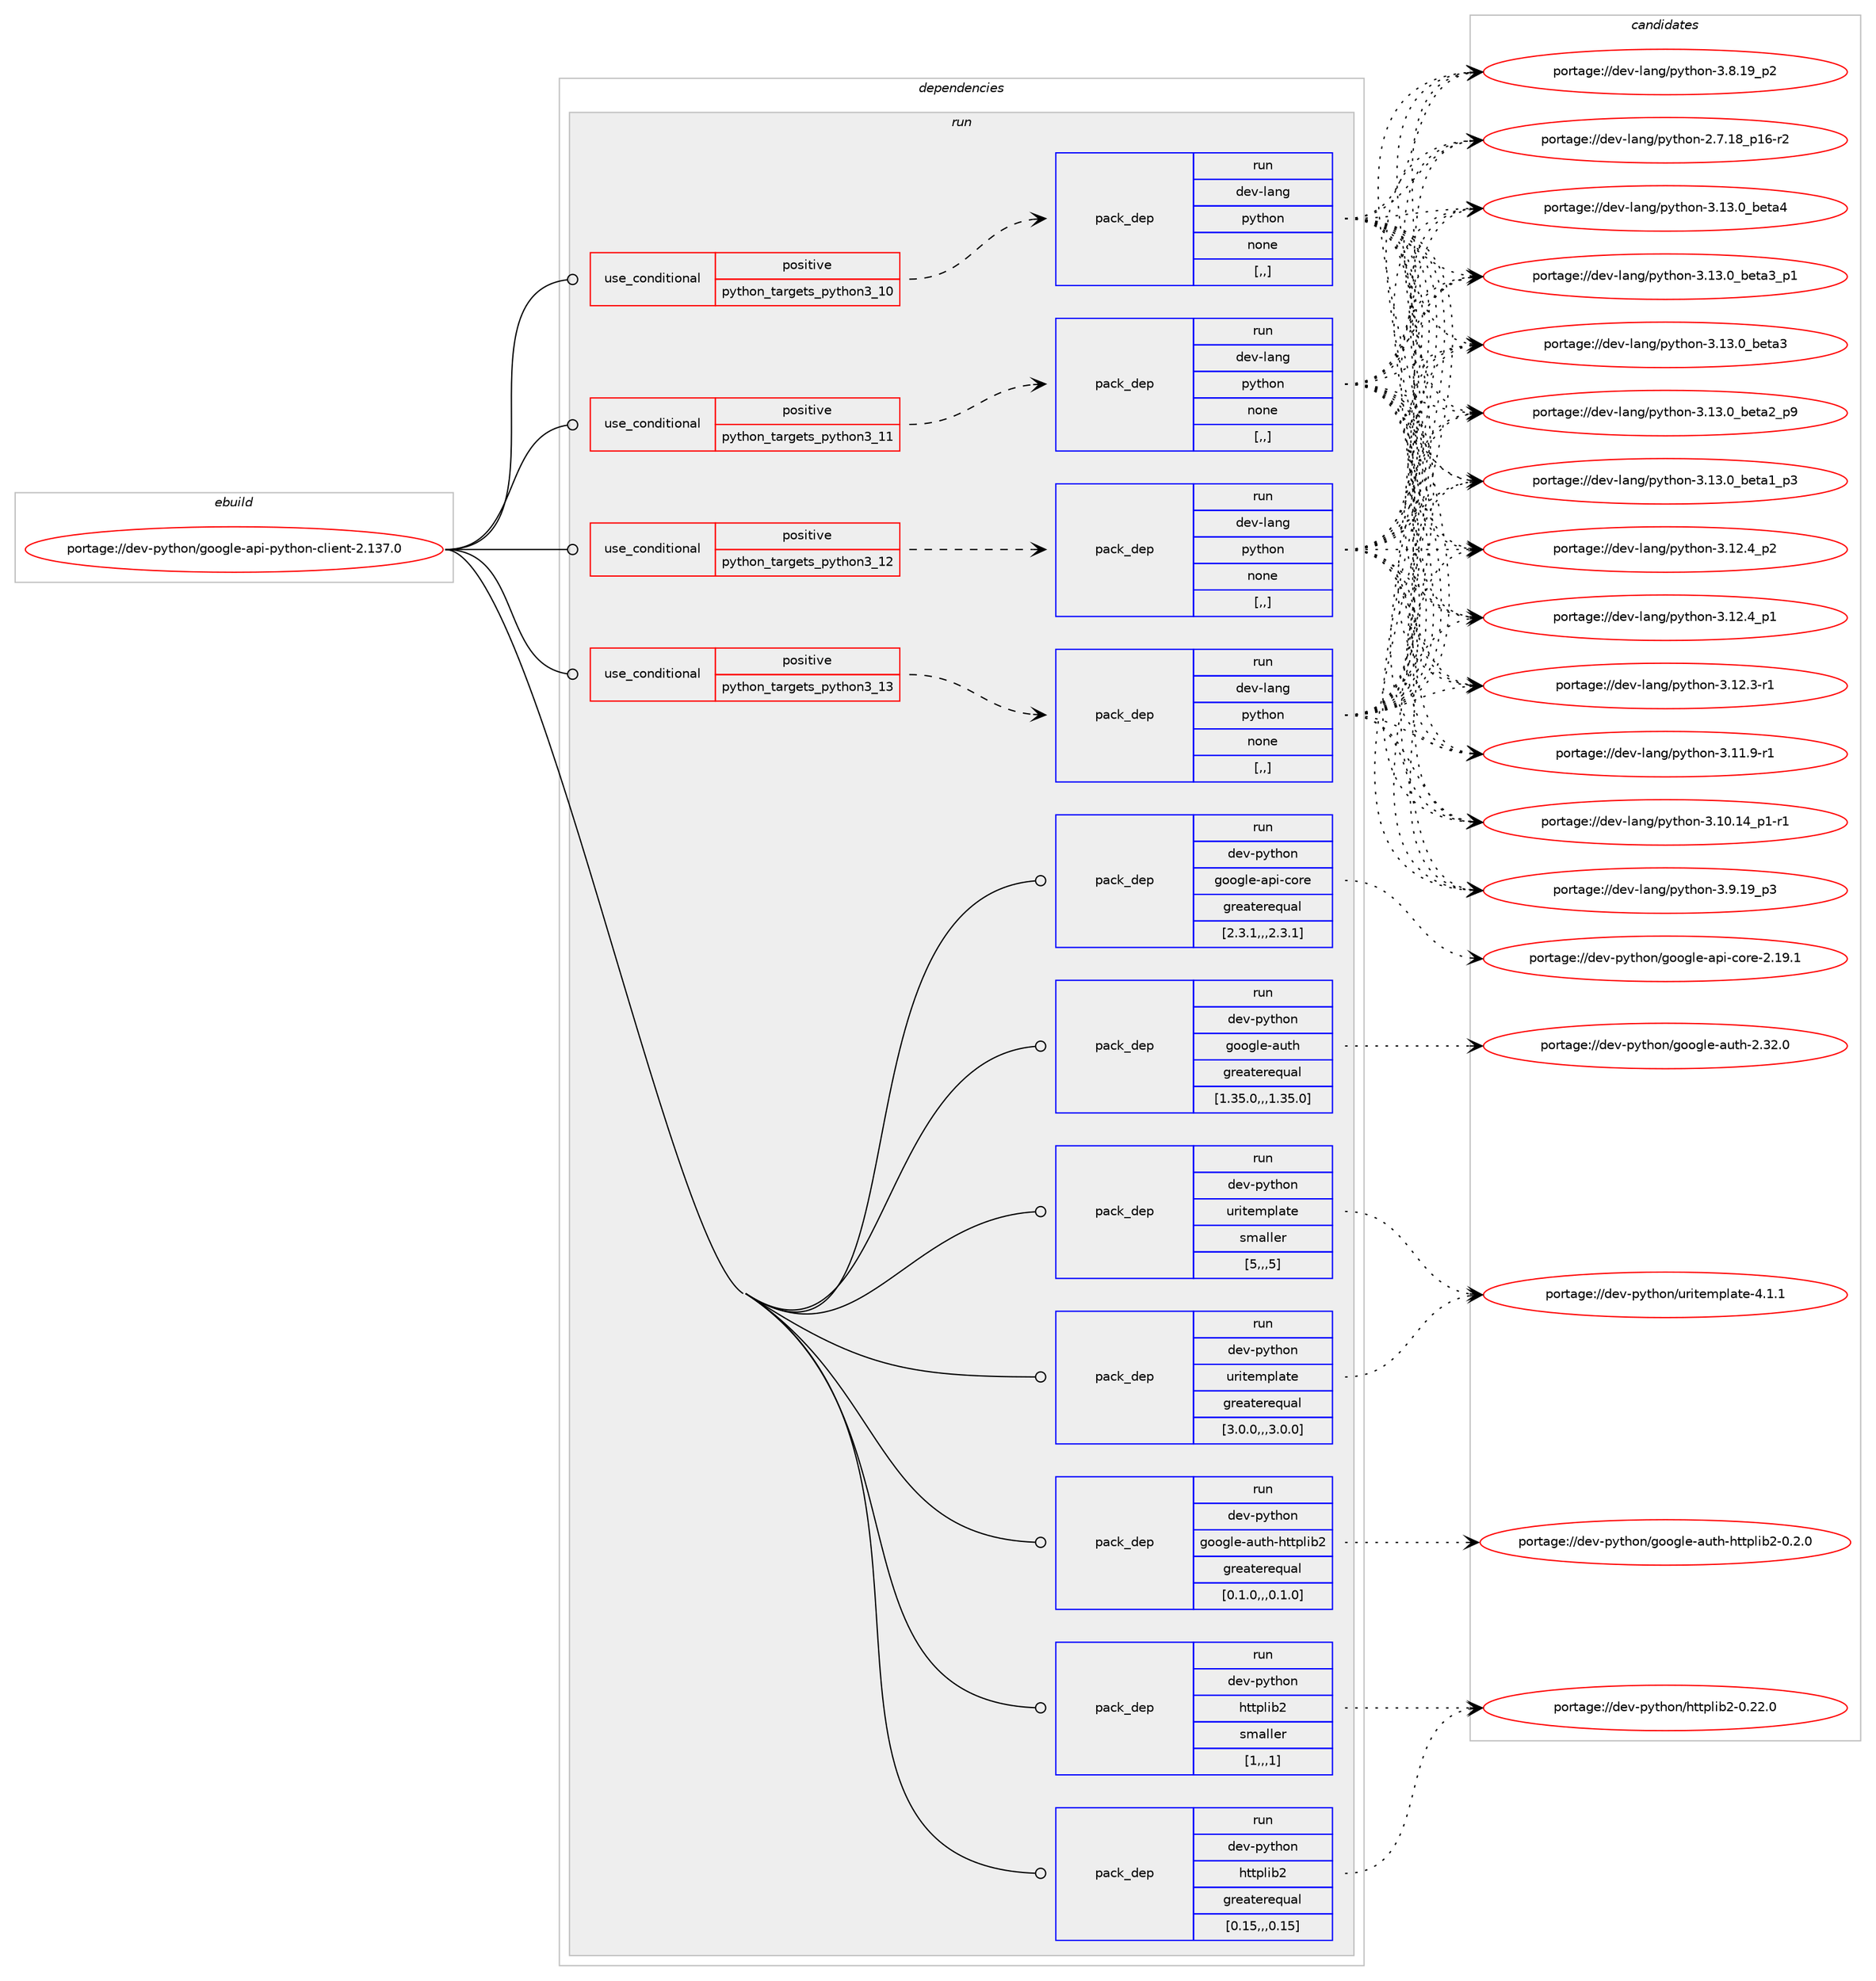 digraph prolog {

# *************
# Graph options
# *************

newrank=true;
concentrate=true;
compound=true;
graph [rankdir=LR,fontname=Helvetica,fontsize=10,ranksep=1.5];#, ranksep=2.5, nodesep=0.2];
edge  [arrowhead=vee];
node  [fontname=Helvetica,fontsize=10];

# **********
# The ebuild
# **********

subgraph cluster_leftcol {
color=gray;
label=<<i>ebuild</i>>;
id [label="portage://dev-python/google-api-python-client-2.137.0", color=red, width=4, href="../dev-python/google-api-python-client-2.137.0.svg"];
}

# ****************
# The dependencies
# ****************

subgraph cluster_midcol {
color=gray;
label=<<i>dependencies</i>>;
subgraph cluster_compile {
fillcolor="#eeeeee";
style=filled;
label=<<i>compile</i>>;
}
subgraph cluster_compileandrun {
fillcolor="#eeeeee";
style=filled;
label=<<i>compile and run</i>>;
}
subgraph cluster_run {
fillcolor="#eeeeee";
style=filled;
label=<<i>run</i>>;
subgraph cond33186 {
dependency147384 [label=<<TABLE BORDER="0" CELLBORDER="1" CELLSPACING="0" CELLPADDING="4"><TR><TD ROWSPAN="3" CELLPADDING="10">use_conditional</TD></TR><TR><TD>positive</TD></TR><TR><TD>python_targets_python3_10</TD></TR></TABLE>>, shape=none, color=red];
subgraph pack112948 {
dependency147385 [label=<<TABLE BORDER="0" CELLBORDER="1" CELLSPACING="0" CELLPADDING="4" WIDTH="220"><TR><TD ROWSPAN="6" CELLPADDING="30">pack_dep</TD></TR><TR><TD WIDTH="110">run</TD></TR><TR><TD>dev-lang</TD></TR><TR><TD>python</TD></TR><TR><TD>none</TD></TR><TR><TD>[,,]</TD></TR></TABLE>>, shape=none, color=blue];
}
dependency147384:e -> dependency147385:w [weight=20,style="dashed",arrowhead="vee"];
}
id:e -> dependency147384:w [weight=20,style="solid",arrowhead="odot"];
subgraph cond33187 {
dependency147386 [label=<<TABLE BORDER="0" CELLBORDER="1" CELLSPACING="0" CELLPADDING="4"><TR><TD ROWSPAN="3" CELLPADDING="10">use_conditional</TD></TR><TR><TD>positive</TD></TR><TR><TD>python_targets_python3_11</TD></TR></TABLE>>, shape=none, color=red];
subgraph pack112949 {
dependency147387 [label=<<TABLE BORDER="0" CELLBORDER="1" CELLSPACING="0" CELLPADDING="4" WIDTH="220"><TR><TD ROWSPAN="6" CELLPADDING="30">pack_dep</TD></TR><TR><TD WIDTH="110">run</TD></TR><TR><TD>dev-lang</TD></TR><TR><TD>python</TD></TR><TR><TD>none</TD></TR><TR><TD>[,,]</TD></TR></TABLE>>, shape=none, color=blue];
}
dependency147386:e -> dependency147387:w [weight=20,style="dashed",arrowhead="vee"];
}
id:e -> dependency147386:w [weight=20,style="solid",arrowhead="odot"];
subgraph cond33188 {
dependency147388 [label=<<TABLE BORDER="0" CELLBORDER="1" CELLSPACING="0" CELLPADDING="4"><TR><TD ROWSPAN="3" CELLPADDING="10">use_conditional</TD></TR><TR><TD>positive</TD></TR><TR><TD>python_targets_python3_12</TD></TR></TABLE>>, shape=none, color=red];
subgraph pack112950 {
dependency147389 [label=<<TABLE BORDER="0" CELLBORDER="1" CELLSPACING="0" CELLPADDING="4" WIDTH="220"><TR><TD ROWSPAN="6" CELLPADDING="30">pack_dep</TD></TR><TR><TD WIDTH="110">run</TD></TR><TR><TD>dev-lang</TD></TR><TR><TD>python</TD></TR><TR><TD>none</TD></TR><TR><TD>[,,]</TD></TR></TABLE>>, shape=none, color=blue];
}
dependency147388:e -> dependency147389:w [weight=20,style="dashed",arrowhead="vee"];
}
id:e -> dependency147388:w [weight=20,style="solid",arrowhead="odot"];
subgraph cond33189 {
dependency147390 [label=<<TABLE BORDER="0" CELLBORDER="1" CELLSPACING="0" CELLPADDING="4"><TR><TD ROWSPAN="3" CELLPADDING="10">use_conditional</TD></TR><TR><TD>positive</TD></TR><TR><TD>python_targets_python3_13</TD></TR></TABLE>>, shape=none, color=red];
subgraph pack112951 {
dependency147391 [label=<<TABLE BORDER="0" CELLBORDER="1" CELLSPACING="0" CELLPADDING="4" WIDTH="220"><TR><TD ROWSPAN="6" CELLPADDING="30">pack_dep</TD></TR><TR><TD WIDTH="110">run</TD></TR><TR><TD>dev-lang</TD></TR><TR><TD>python</TD></TR><TR><TD>none</TD></TR><TR><TD>[,,]</TD></TR></TABLE>>, shape=none, color=blue];
}
dependency147390:e -> dependency147391:w [weight=20,style="dashed",arrowhead="vee"];
}
id:e -> dependency147390:w [weight=20,style="solid",arrowhead="odot"];
subgraph pack112952 {
dependency147392 [label=<<TABLE BORDER="0" CELLBORDER="1" CELLSPACING="0" CELLPADDING="4" WIDTH="220"><TR><TD ROWSPAN="6" CELLPADDING="30">pack_dep</TD></TR><TR><TD WIDTH="110">run</TD></TR><TR><TD>dev-python</TD></TR><TR><TD>google-api-core</TD></TR><TR><TD>greaterequal</TD></TR><TR><TD>[2.3.1,,,2.3.1]</TD></TR></TABLE>>, shape=none, color=blue];
}
id:e -> dependency147392:w [weight=20,style="solid",arrowhead="odot"];
subgraph pack112953 {
dependency147393 [label=<<TABLE BORDER="0" CELLBORDER="1" CELLSPACING="0" CELLPADDING="4" WIDTH="220"><TR><TD ROWSPAN="6" CELLPADDING="30">pack_dep</TD></TR><TR><TD WIDTH="110">run</TD></TR><TR><TD>dev-python</TD></TR><TR><TD>google-auth</TD></TR><TR><TD>greaterequal</TD></TR><TR><TD>[1.35.0,,,1.35.0]</TD></TR></TABLE>>, shape=none, color=blue];
}
id:e -> dependency147393:w [weight=20,style="solid",arrowhead="odot"];
subgraph pack112954 {
dependency147394 [label=<<TABLE BORDER="0" CELLBORDER="1" CELLSPACING="0" CELLPADDING="4" WIDTH="220"><TR><TD ROWSPAN="6" CELLPADDING="30">pack_dep</TD></TR><TR><TD WIDTH="110">run</TD></TR><TR><TD>dev-python</TD></TR><TR><TD>google-auth-httplib2</TD></TR><TR><TD>greaterequal</TD></TR><TR><TD>[0.1.0,,,0.1.0]</TD></TR></TABLE>>, shape=none, color=blue];
}
id:e -> dependency147394:w [weight=20,style="solid",arrowhead="odot"];
subgraph pack112955 {
dependency147395 [label=<<TABLE BORDER="0" CELLBORDER="1" CELLSPACING="0" CELLPADDING="4" WIDTH="220"><TR><TD ROWSPAN="6" CELLPADDING="30">pack_dep</TD></TR><TR><TD WIDTH="110">run</TD></TR><TR><TD>dev-python</TD></TR><TR><TD>httplib2</TD></TR><TR><TD>greaterequal</TD></TR><TR><TD>[0.15,,,0.15]</TD></TR></TABLE>>, shape=none, color=blue];
}
id:e -> dependency147395:w [weight=20,style="solid",arrowhead="odot"];
subgraph pack112956 {
dependency147396 [label=<<TABLE BORDER="0" CELLBORDER="1" CELLSPACING="0" CELLPADDING="4" WIDTH="220"><TR><TD ROWSPAN="6" CELLPADDING="30">pack_dep</TD></TR><TR><TD WIDTH="110">run</TD></TR><TR><TD>dev-python</TD></TR><TR><TD>httplib2</TD></TR><TR><TD>smaller</TD></TR><TR><TD>[1,,,1]</TD></TR></TABLE>>, shape=none, color=blue];
}
id:e -> dependency147396:w [weight=20,style="solid",arrowhead="odot"];
subgraph pack112957 {
dependency147397 [label=<<TABLE BORDER="0" CELLBORDER="1" CELLSPACING="0" CELLPADDING="4" WIDTH="220"><TR><TD ROWSPAN="6" CELLPADDING="30">pack_dep</TD></TR><TR><TD WIDTH="110">run</TD></TR><TR><TD>dev-python</TD></TR><TR><TD>uritemplate</TD></TR><TR><TD>greaterequal</TD></TR><TR><TD>[3.0.0,,,3.0.0]</TD></TR></TABLE>>, shape=none, color=blue];
}
id:e -> dependency147397:w [weight=20,style="solid",arrowhead="odot"];
subgraph pack112958 {
dependency147398 [label=<<TABLE BORDER="0" CELLBORDER="1" CELLSPACING="0" CELLPADDING="4" WIDTH="220"><TR><TD ROWSPAN="6" CELLPADDING="30">pack_dep</TD></TR><TR><TD WIDTH="110">run</TD></TR><TR><TD>dev-python</TD></TR><TR><TD>uritemplate</TD></TR><TR><TD>smaller</TD></TR><TR><TD>[5,,,5]</TD></TR></TABLE>>, shape=none, color=blue];
}
id:e -> dependency147398:w [weight=20,style="solid",arrowhead="odot"];
}
}

# **************
# The candidates
# **************

subgraph cluster_choices {
rank=same;
color=gray;
label=<<i>candidates</i>>;

subgraph choice112948 {
color=black;
nodesep=1;
choice1001011184510897110103471121211161041111104551464951464895981011169752 [label="portage://dev-lang/python-3.13.0_beta4", color=red, width=4,href="../dev-lang/python-3.13.0_beta4.svg"];
choice10010111845108971101034711212111610411111045514649514648959810111697519511249 [label="portage://dev-lang/python-3.13.0_beta3_p1", color=red, width=4,href="../dev-lang/python-3.13.0_beta3_p1.svg"];
choice1001011184510897110103471121211161041111104551464951464895981011169751 [label="portage://dev-lang/python-3.13.0_beta3", color=red, width=4,href="../dev-lang/python-3.13.0_beta3.svg"];
choice10010111845108971101034711212111610411111045514649514648959810111697509511257 [label="portage://dev-lang/python-3.13.0_beta2_p9", color=red, width=4,href="../dev-lang/python-3.13.0_beta2_p9.svg"];
choice10010111845108971101034711212111610411111045514649514648959810111697499511251 [label="portage://dev-lang/python-3.13.0_beta1_p3", color=red, width=4,href="../dev-lang/python-3.13.0_beta1_p3.svg"];
choice100101118451089711010347112121116104111110455146495046529511250 [label="portage://dev-lang/python-3.12.4_p2", color=red, width=4,href="../dev-lang/python-3.12.4_p2.svg"];
choice100101118451089711010347112121116104111110455146495046529511249 [label="portage://dev-lang/python-3.12.4_p1", color=red, width=4,href="../dev-lang/python-3.12.4_p1.svg"];
choice100101118451089711010347112121116104111110455146495046514511449 [label="portage://dev-lang/python-3.12.3-r1", color=red, width=4,href="../dev-lang/python-3.12.3-r1.svg"];
choice100101118451089711010347112121116104111110455146494946574511449 [label="portage://dev-lang/python-3.11.9-r1", color=red, width=4,href="../dev-lang/python-3.11.9-r1.svg"];
choice100101118451089711010347112121116104111110455146494846495295112494511449 [label="portage://dev-lang/python-3.10.14_p1-r1", color=red, width=4,href="../dev-lang/python-3.10.14_p1-r1.svg"];
choice100101118451089711010347112121116104111110455146574649579511251 [label="portage://dev-lang/python-3.9.19_p3", color=red, width=4,href="../dev-lang/python-3.9.19_p3.svg"];
choice100101118451089711010347112121116104111110455146564649579511250 [label="portage://dev-lang/python-3.8.19_p2", color=red, width=4,href="../dev-lang/python-3.8.19_p2.svg"];
choice100101118451089711010347112121116104111110455046554649569511249544511450 [label="portage://dev-lang/python-2.7.18_p16-r2", color=red, width=4,href="../dev-lang/python-2.7.18_p16-r2.svg"];
dependency147385:e -> choice1001011184510897110103471121211161041111104551464951464895981011169752:w [style=dotted,weight="100"];
dependency147385:e -> choice10010111845108971101034711212111610411111045514649514648959810111697519511249:w [style=dotted,weight="100"];
dependency147385:e -> choice1001011184510897110103471121211161041111104551464951464895981011169751:w [style=dotted,weight="100"];
dependency147385:e -> choice10010111845108971101034711212111610411111045514649514648959810111697509511257:w [style=dotted,weight="100"];
dependency147385:e -> choice10010111845108971101034711212111610411111045514649514648959810111697499511251:w [style=dotted,weight="100"];
dependency147385:e -> choice100101118451089711010347112121116104111110455146495046529511250:w [style=dotted,weight="100"];
dependency147385:e -> choice100101118451089711010347112121116104111110455146495046529511249:w [style=dotted,weight="100"];
dependency147385:e -> choice100101118451089711010347112121116104111110455146495046514511449:w [style=dotted,weight="100"];
dependency147385:e -> choice100101118451089711010347112121116104111110455146494946574511449:w [style=dotted,weight="100"];
dependency147385:e -> choice100101118451089711010347112121116104111110455146494846495295112494511449:w [style=dotted,weight="100"];
dependency147385:e -> choice100101118451089711010347112121116104111110455146574649579511251:w [style=dotted,weight="100"];
dependency147385:e -> choice100101118451089711010347112121116104111110455146564649579511250:w [style=dotted,weight="100"];
dependency147385:e -> choice100101118451089711010347112121116104111110455046554649569511249544511450:w [style=dotted,weight="100"];
}
subgraph choice112949 {
color=black;
nodesep=1;
choice1001011184510897110103471121211161041111104551464951464895981011169752 [label="portage://dev-lang/python-3.13.0_beta4", color=red, width=4,href="../dev-lang/python-3.13.0_beta4.svg"];
choice10010111845108971101034711212111610411111045514649514648959810111697519511249 [label="portage://dev-lang/python-3.13.0_beta3_p1", color=red, width=4,href="../dev-lang/python-3.13.0_beta3_p1.svg"];
choice1001011184510897110103471121211161041111104551464951464895981011169751 [label="portage://dev-lang/python-3.13.0_beta3", color=red, width=4,href="../dev-lang/python-3.13.0_beta3.svg"];
choice10010111845108971101034711212111610411111045514649514648959810111697509511257 [label="portage://dev-lang/python-3.13.0_beta2_p9", color=red, width=4,href="../dev-lang/python-3.13.0_beta2_p9.svg"];
choice10010111845108971101034711212111610411111045514649514648959810111697499511251 [label="portage://dev-lang/python-3.13.0_beta1_p3", color=red, width=4,href="../dev-lang/python-3.13.0_beta1_p3.svg"];
choice100101118451089711010347112121116104111110455146495046529511250 [label="portage://dev-lang/python-3.12.4_p2", color=red, width=4,href="../dev-lang/python-3.12.4_p2.svg"];
choice100101118451089711010347112121116104111110455146495046529511249 [label="portage://dev-lang/python-3.12.4_p1", color=red, width=4,href="../dev-lang/python-3.12.4_p1.svg"];
choice100101118451089711010347112121116104111110455146495046514511449 [label="portage://dev-lang/python-3.12.3-r1", color=red, width=4,href="../dev-lang/python-3.12.3-r1.svg"];
choice100101118451089711010347112121116104111110455146494946574511449 [label="portage://dev-lang/python-3.11.9-r1", color=red, width=4,href="../dev-lang/python-3.11.9-r1.svg"];
choice100101118451089711010347112121116104111110455146494846495295112494511449 [label="portage://dev-lang/python-3.10.14_p1-r1", color=red, width=4,href="../dev-lang/python-3.10.14_p1-r1.svg"];
choice100101118451089711010347112121116104111110455146574649579511251 [label="portage://dev-lang/python-3.9.19_p3", color=red, width=4,href="../dev-lang/python-3.9.19_p3.svg"];
choice100101118451089711010347112121116104111110455146564649579511250 [label="portage://dev-lang/python-3.8.19_p2", color=red, width=4,href="../dev-lang/python-3.8.19_p2.svg"];
choice100101118451089711010347112121116104111110455046554649569511249544511450 [label="portage://dev-lang/python-2.7.18_p16-r2", color=red, width=4,href="../dev-lang/python-2.7.18_p16-r2.svg"];
dependency147387:e -> choice1001011184510897110103471121211161041111104551464951464895981011169752:w [style=dotted,weight="100"];
dependency147387:e -> choice10010111845108971101034711212111610411111045514649514648959810111697519511249:w [style=dotted,weight="100"];
dependency147387:e -> choice1001011184510897110103471121211161041111104551464951464895981011169751:w [style=dotted,weight="100"];
dependency147387:e -> choice10010111845108971101034711212111610411111045514649514648959810111697509511257:w [style=dotted,weight="100"];
dependency147387:e -> choice10010111845108971101034711212111610411111045514649514648959810111697499511251:w [style=dotted,weight="100"];
dependency147387:e -> choice100101118451089711010347112121116104111110455146495046529511250:w [style=dotted,weight="100"];
dependency147387:e -> choice100101118451089711010347112121116104111110455146495046529511249:w [style=dotted,weight="100"];
dependency147387:e -> choice100101118451089711010347112121116104111110455146495046514511449:w [style=dotted,weight="100"];
dependency147387:e -> choice100101118451089711010347112121116104111110455146494946574511449:w [style=dotted,weight="100"];
dependency147387:e -> choice100101118451089711010347112121116104111110455146494846495295112494511449:w [style=dotted,weight="100"];
dependency147387:e -> choice100101118451089711010347112121116104111110455146574649579511251:w [style=dotted,weight="100"];
dependency147387:e -> choice100101118451089711010347112121116104111110455146564649579511250:w [style=dotted,weight="100"];
dependency147387:e -> choice100101118451089711010347112121116104111110455046554649569511249544511450:w [style=dotted,weight="100"];
}
subgraph choice112950 {
color=black;
nodesep=1;
choice1001011184510897110103471121211161041111104551464951464895981011169752 [label="portage://dev-lang/python-3.13.0_beta4", color=red, width=4,href="../dev-lang/python-3.13.0_beta4.svg"];
choice10010111845108971101034711212111610411111045514649514648959810111697519511249 [label="portage://dev-lang/python-3.13.0_beta3_p1", color=red, width=4,href="../dev-lang/python-3.13.0_beta3_p1.svg"];
choice1001011184510897110103471121211161041111104551464951464895981011169751 [label="portage://dev-lang/python-3.13.0_beta3", color=red, width=4,href="../dev-lang/python-3.13.0_beta3.svg"];
choice10010111845108971101034711212111610411111045514649514648959810111697509511257 [label="portage://dev-lang/python-3.13.0_beta2_p9", color=red, width=4,href="../dev-lang/python-3.13.0_beta2_p9.svg"];
choice10010111845108971101034711212111610411111045514649514648959810111697499511251 [label="portage://dev-lang/python-3.13.0_beta1_p3", color=red, width=4,href="../dev-lang/python-3.13.0_beta1_p3.svg"];
choice100101118451089711010347112121116104111110455146495046529511250 [label="portage://dev-lang/python-3.12.4_p2", color=red, width=4,href="../dev-lang/python-3.12.4_p2.svg"];
choice100101118451089711010347112121116104111110455146495046529511249 [label="portage://dev-lang/python-3.12.4_p1", color=red, width=4,href="../dev-lang/python-3.12.4_p1.svg"];
choice100101118451089711010347112121116104111110455146495046514511449 [label="portage://dev-lang/python-3.12.3-r1", color=red, width=4,href="../dev-lang/python-3.12.3-r1.svg"];
choice100101118451089711010347112121116104111110455146494946574511449 [label="portage://dev-lang/python-3.11.9-r1", color=red, width=4,href="../dev-lang/python-3.11.9-r1.svg"];
choice100101118451089711010347112121116104111110455146494846495295112494511449 [label="portage://dev-lang/python-3.10.14_p1-r1", color=red, width=4,href="../dev-lang/python-3.10.14_p1-r1.svg"];
choice100101118451089711010347112121116104111110455146574649579511251 [label="portage://dev-lang/python-3.9.19_p3", color=red, width=4,href="../dev-lang/python-3.9.19_p3.svg"];
choice100101118451089711010347112121116104111110455146564649579511250 [label="portage://dev-lang/python-3.8.19_p2", color=red, width=4,href="../dev-lang/python-3.8.19_p2.svg"];
choice100101118451089711010347112121116104111110455046554649569511249544511450 [label="portage://dev-lang/python-2.7.18_p16-r2", color=red, width=4,href="../dev-lang/python-2.7.18_p16-r2.svg"];
dependency147389:e -> choice1001011184510897110103471121211161041111104551464951464895981011169752:w [style=dotted,weight="100"];
dependency147389:e -> choice10010111845108971101034711212111610411111045514649514648959810111697519511249:w [style=dotted,weight="100"];
dependency147389:e -> choice1001011184510897110103471121211161041111104551464951464895981011169751:w [style=dotted,weight="100"];
dependency147389:e -> choice10010111845108971101034711212111610411111045514649514648959810111697509511257:w [style=dotted,weight="100"];
dependency147389:e -> choice10010111845108971101034711212111610411111045514649514648959810111697499511251:w [style=dotted,weight="100"];
dependency147389:e -> choice100101118451089711010347112121116104111110455146495046529511250:w [style=dotted,weight="100"];
dependency147389:e -> choice100101118451089711010347112121116104111110455146495046529511249:w [style=dotted,weight="100"];
dependency147389:e -> choice100101118451089711010347112121116104111110455146495046514511449:w [style=dotted,weight="100"];
dependency147389:e -> choice100101118451089711010347112121116104111110455146494946574511449:w [style=dotted,weight="100"];
dependency147389:e -> choice100101118451089711010347112121116104111110455146494846495295112494511449:w [style=dotted,weight="100"];
dependency147389:e -> choice100101118451089711010347112121116104111110455146574649579511251:w [style=dotted,weight="100"];
dependency147389:e -> choice100101118451089711010347112121116104111110455146564649579511250:w [style=dotted,weight="100"];
dependency147389:e -> choice100101118451089711010347112121116104111110455046554649569511249544511450:w [style=dotted,weight="100"];
}
subgraph choice112951 {
color=black;
nodesep=1;
choice1001011184510897110103471121211161041111104551464951464895981011169752 [label="portage://dev-lang/python-3.13.0_beta4", color=red, width=4,href="../dev-lang/python-3.13.0_beta4.svg"];
choice10010111845108971101034711212111610411111045514649514648959810111697519511249 [label="portage://dev-lang/python-3.13.0_beta3_p1", color=red, width=4,href="../dev-lang/python-3.13.0_beta3_p1.svg"];
choice1001011184510897110103471121211161041111104551464951464895981011169751 [label="portage://dev-lang/python-3.13.0_beta3", color=red, width=4,href="../dev-lang/python-3.13.0_beta3.svg"];
choice10010111845108971101034711212111610411111045514649514648959810111697509511257 [label="portage://dev-lang/python-3.13.0_beta2_p9", color=red, width=4,href="../dev-lang/python-3.13.0_beta2_p9.svg"];
choice10010111845108971101034711212111610411111045514649514648959810111697499511251 [label="portage://dev-lang/python-3.13.0_beta1_p3", color=red, width=4,href="../dev-lang/python-3.13.0_beta1_p3.svg"];
choice100101118451089711010347112121116104111110455146495046529511250 [label="portage://dev-lang/python-3.12.4_p2", color=red, width=4,href="../dev-lang/python-3.12.4_p2.svg"];
choice100101118451089711010347112121116104111110455146495046529511249 [label="portage://dev-lang/python-3.12.4_p1", color=red, width=4,href="../dev-lang/python-3.12.4_p1.svg"];
choice100101118451089711010347112121116104111110455146495046514511449 [label="portage://dev-lang/python-3.12.3-r1", color=red, width=4,href="../dev-lang/python-3.12.3-r1.svg"];
choice100101118451089711010347112121116104111110455146494946574511449 [label="portage://dev-lang/python-3.11.9-r1", color=red, width=4,href="../dev-lang/python-3.11.9-r1.svg"];
choice100101118451089711010347112121116104111110455146494846495295112494511449 [label="portage://dev-lang/python-3.10.14_p1-r1", color=red, width=4,href="../dev-lang/python-3.10.14_p1-r1.svg"];
choice100101118451089711010347112121116104111110455146574649579511251 [label="portage://dev-lang/python-3.9.19_p3", color=red, width=4,href="../dev-lang/python-3.9.19_p3.svg"];
choice100101118451089711010347112121116104111110455146564649579511250 [label="portage://dev-lang/python-3.8.19_p2", color=red, width=4,href="../dev-lang/python-3.8.19_p2.svg"];
choice100101118451089711010347112121116104111110455046554649569511249544511450 [label="portage://dev-lang/python-2.7.18_p16-r2", color=red, width=4,href="../dev-lang/python-2.7.18_p16-r2.svg"];
dependency147391:e -> choice1001011184510897110103471121211161041111104551464951464895981011169752:w [style=dotted,weight="100"];
dependency147391:e -> choice10010111845108971101034711212111610411111045514649514648959810111697519511249:w [style=dotted,weight="100"];
dependency147391:e -> choice1001011184510897110103471121211161041111104551464951464895981011169751:w [style=dotted,weight="100"];
dependency147391:e -> choice10010111845108971101034711212111610411111045514649514648959810111697509511257:w [style=dotted,weight="100"];
dependency147391:e -> choice10010111845108971101034711212111610411111045514649514648959810111697499511251:w [style=dotted,weight="100"];
dependency147391:e -> choice100101118451089711010347112121116104111110455146495046529511250:w [style=dotted,weight="100"];
dependency147391:e -> choice100101118451089711010347112121116104111110455146495046529511249:w [style=dotted,weight="100"];
dependency147391:e -> choice100101118451089711010347112121116104111110455146495046514511449:w [style=dotted,weight="100"];
dependency147391:e -> choice100101118451089711010347112121116104111110455146494946574511449:w [style=dotted,weight="100"];
dependency147391:e -> choice100101118451089711010347112121116104111110455146494846495295112494511449:w [style=dotted,weight="100"];
dependency147391:e -> choice100101118451089711010347112121116104111110455146574649579511251:w [style=dotted,weight="100"];
dependency147391:e -> choice100101118451089711010347112121116104111110455146564649579511250:w [style=dotted,weight="100"];
dependency147391:e -> choice100101118451089711010347112121116104111110455046554649569511249544511450:w [style=dotted,weight="100"];
}
subgraph choice112952 {
color=black;
nodesep=1;
choice10010111845112121116104111110471031111111031081014597112105459911111410145504649574649 [label="portage://dev-python/google-api-core-2.19.1", color=red, width=4,href="../dev-python/google-api-core-2.19.1.svg"];
dependency147392:e -> choice10010111845112121116104111110471031111111031081014597112105459911111410145504649574649:w [style=dotted,weight="100"];
}
subgraph choice112953 {
color=black;
nodesep=1;
choice1001011184511212111610411111047103111111103108101459711711610445504651504648 [label="portage://dev-python/google-auth-2.32.0", color=red, width=4,href="../dev-python/google-auth-2.32.0.svg"];
dependency147393:e -> choice1001011184511212111610411111047103111111103108101459711711610445504651504648:w [style=dotted,weight="100"];
}
subgraph choice112954 {
color=black;
nodesep=1;
choice10010111845112121116104111110471031111111031081014597117116104451041161161121081059850454846504648 [label="portage://dev-python/google-auth-httplib2-0.2.0", color=red, width=4,href="../dev-python/google-auth-httplib2-0.2.0.svg"];
dependency147394:e -> choice10010111845112121116104111110471031111111031081014597117116104451041161161121081059850454846504648:w [style=dotted,weight="100"];
}
subgraph choice112955 {
color=black;
nodesep=1;
choice1001011184511212111610411111047104116116112108105985045484650504648 [label="portage://dev-python/httplib2-0.22.0", color=red, width=4,href="../dev-python/httplib2-0.22.0.svg"];
dependency147395:e -> choice1001011184511212111610411111047104116116112108105985045484650504648:w [style=dotted,weight="100"];
}
subgraph choice112956 {
color=black;
nodesep=1;
choice1001011184511212111610411111047104116116112108105985045484650504648 [label="portage://dev-python/httplib2-0.22.0", color=red, width=4,href="../dev-python/httplib2-0.22.0.svg"];
dependency147396:e -> choice1001011184511212111610411111047104116116112108105985045484650504648:w [style=dotted,weight="100"];
}
subgraph choice112957 {
color=black;
nodesep=1;
choice100101118451121211161041111104711711410511610110911210897116101455246494649 [label="portage://dev-python/uritemplate-4.1.1", color=red, width=4,href="../dev-python/uritemplate-4.1.1.svg"];
dependency147397:e -> choice100101118451121211161041111104711711410511610110911210897116101455246494649:w [style=dotted,weight="100"];
}
subgraph choice112958 {
color=black;
nodesep=1;
choice100101118451121211161041111104711711410511610110911210897116101455246494649 [label="portage://dev-python/uritemplate-4.1.1", color=red, width=4,href="../dev-python/uritemplate-4.1.1.svg"];
dependency147398:e -> choice100101118451121211161041111104711711410511610110911210897116101455246494649:w [style=dotted,weight="100"];
}
}

}
